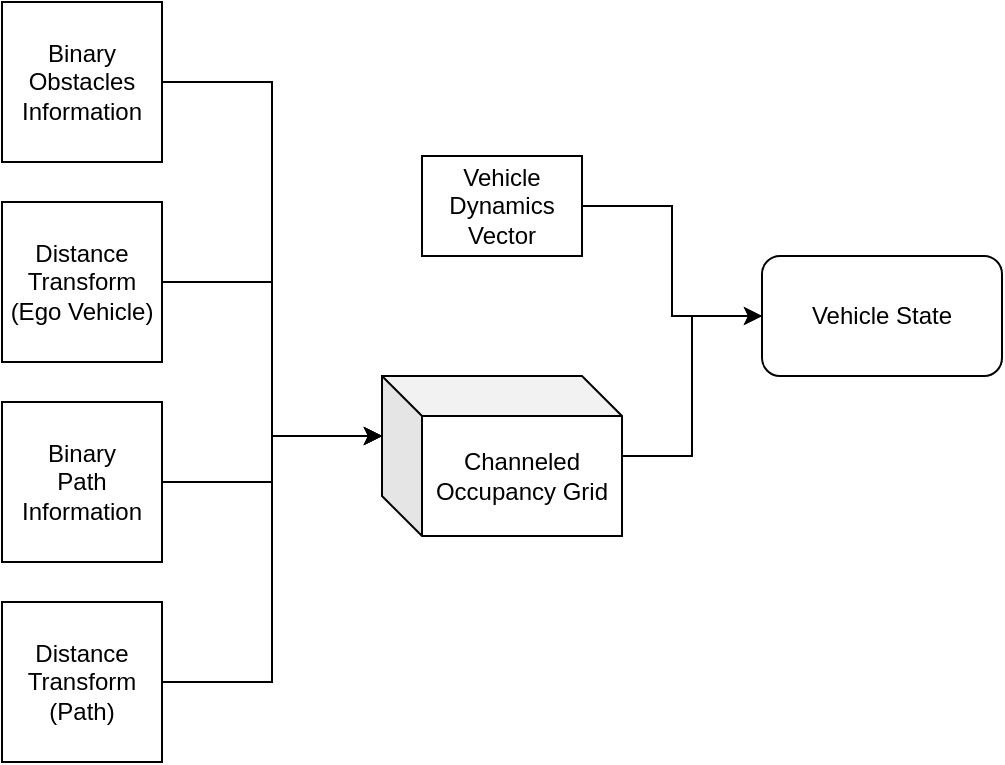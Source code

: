 <mxfile version="25.0.1">
  <diagram name="Page-1" id="n50tBvy6i8SXTLx93v9D">
    <mxGraphModel dx="794" dy="420" grid="1" gridSize="10" guides="1" tooltips="1" connect="1" arrows="1" fold="1" page="1" pageScale="1" pageWidth="827" pageHeight="1169" math="0" shadow="0">
      <root>
        <mxCell id="0" />
        <mxCell id="1" parent="0" />
        <mxCell id="eQUzuJFwAodfLQFTEGiu-1" value="Binary Obstacles Information" style="whiteSpace=wrap;html=1;aspect=fixed;" vertex="1" parent="1">
          <mxGeometry x="150" y="40" width="80" height="80" as="geometry" />
        </mxCell>
        <mxCell id="eQUzuJFwAodfLQFTEGiu-2" value="Distance Transform (Ego Vehicle)" style="whiteSpace=wrap;html=1;aspect=fixed;" vertex="1" parent="1">
          <mxGeometry x="150" y="140" width="80" height="80" as="geometry" />
        </mxCell>
        <mxCell id="eQUzuJFwAodfLQFTEGiu-3" value="Binary&lt;div&gt;Path Information&lt;/div&gt;" style="whiteSpace=wrap;html=1;aspect=fixed;" vertex="1" parent="1">
          <mxGeometry x="150" y="240" width="80" height="80" as="geometry" />
        </mxCell>
        <mxCell id="eQUzuJFwAodfLQFTEGiu-4" value="Distance Transform (Path)" style="whiteSpace=wrap;html=1;aspect=fixed;" vertex="1" parent="1">
          <mxGeometry x="150" y="340" width="80" height="80" as="geometry" />
        </mxCell>
        <mxCell id="eQUzuJFwAodfLQFTEGiu-13" style="edgeStyle=orthogonalEdgeStyle;rounded=0;orthogonalLoop=1;jettySize=auto;html=1;entryX=0;entryY=0.5;entryDx=0;entryDy=0;" edge="1" parent="1" source="eQUzuJFwAodfLQFTEGiu-5" target="eQUzuJFwAodfLQFTEGiu-11">
          <mxGeometry relative="1" as="geometry" />
        </mxCell>
        <mxCell id="eQUzuJFwAodfLQFTEGiu-5" value="Channeled Occupancy Grid" style="shape=cube;whiteSpace=wrap;html=1;boundedLbl=1;backgroundOutline=1;darkOpacity=0.05;darkOpacity2=0.1;" vertex="1" parent="1">
          <mxGeometry x="340" y="227" width="120" height="80" as="geometry" />
        </mxCell>
        <mxCell id="eQUzuJFwAodfLQFTEGiu-6" style="edgeStyle=orthogonalEdgeStyle;rounded=0;orthogonalLoop=1;jettySize=auto;html=1;entryX=0;entryY=0;entryDx=0;entryDy=30;entryPerimeter=0;" edge="1" parent="1" source="eQUzuJFwAodfLQFTEGiu-1" target="eQUzuJFwAodfLQFTEGiu-5">
          <mxGeometry relative="1" as="geometry" />
        </mxCell>
        <mxCell id="eQUzuJFwAodfLQFTEGiu-7" style="edgeStyle=orthogonalEdgeStyle;rounded=0;orthogonalLoop=1;jettySize=auto;html=1;entryX=0;entryY=0;entryDx=0;entryDy=30;entryPerimeter=0;" edge="1" parent="1" source="eQUzuJFwAodfLQFTEGiu-2" target="eQUzuJFwAodfLQFTEGiu-5">
          <mxGeometry relative="1" as="geometry" />
        </mxCell>
        <mxCell id="eQUzuJFwAodfLQFTEGiu-8" style="edgeStyle=orthogonalEdgeStyle;rounded=0;orthogonalLoop=1;jettySize=auto;html=1;entryX=0;entryY=0;entryDx=0;entryDy=30;entryPerimeter=0;" edge="1" parent="1" source="eQUzuJFwAodfLQFTEGiu-3" target="eQUzuJFwAodfLQFTEGiu-5">
          <mxGeometry relative="1" as="geometry" />
        </mxCell>
        <mxCell id="eQUzuJFwAodfLQFTEGiu-9" style="edgeStyle=orthogonalEdgeStyle;rounded=0;orthogonalLoop=1;jettySize=auto;html=1;entryX=0;entryY=0;entryDx=0;entryDy=30;entryPerimeter=0;" edge="1" parent="1" source="eQUzuJFwAodfLQFTEGiu-4" target="eQUzuJFwAodfLQFTEGiu-5">
          <mxGeometry relative="1" as="geometry" />
        </mxCell>
        <mxCell id="eQUzuJFwAodfLQFTEGiu-12" style="edgeStyle=orthogonalEdgeStyle;rounded=0;orthogonalLoop=1;jettySize=auto;html=1;entryX=0;entryY=0.5;entryDx=0;entryDy=0;" edge="1" parent="1" source="eQUzuJFwAodfLQFTEGiu-10" target="eQUzuJFwAodfLQFTEGiu-11">
          <mxGeometry relative="1" as="geometry" />
        </mxCell>
        <mxCell id="eQUzuJFwAodfLQFTEGiu-10" value="Vehicle Dynamics Vector" style="rounded=0;whiteSpace=wrap;html=1;" vertex="1" parent="1">
          <mxGeometry x="360" y="117" width="80" height="50" as="geometry" />
        </mxCell>
        <mxCell id="eQUzuJFwAodfLQFTEGiu-11" value="Vehicle State" style="rounded=1;whiteSpace=wrap;html=1;" vertex="1" parent="1">
          <mxGeometry x="530" y="167" width="120" height="60" as="geometry" />
        </mxCell>
      </root>
    </mxGraphModel>
  </diagram>
</mxfile>
